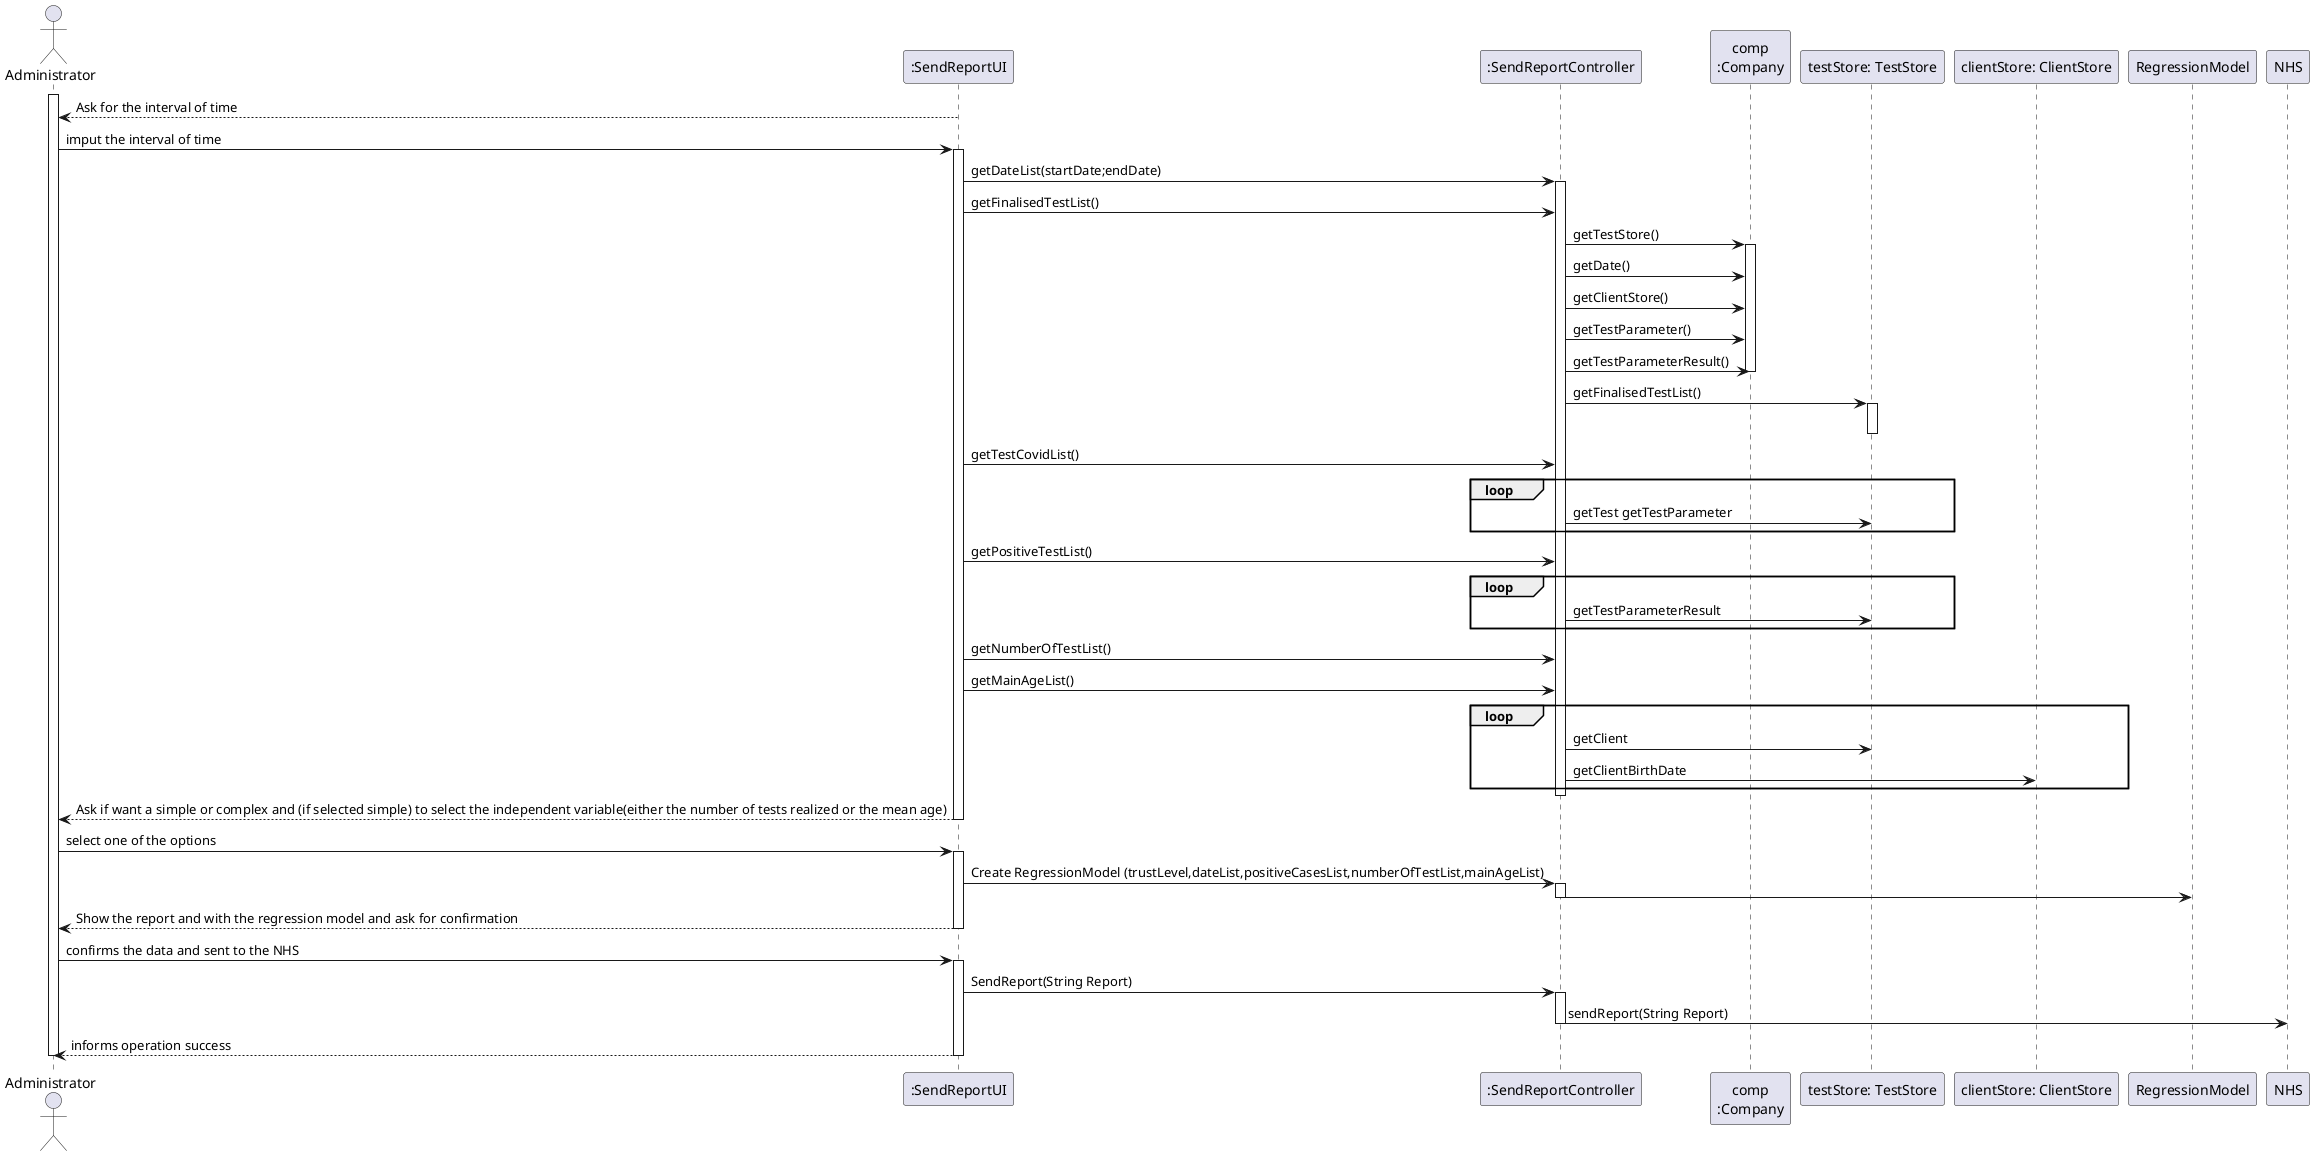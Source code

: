@startuml
'https://plantuml.com/sequence-diagram

actor "Administrator" as Ad
participant ":SendReportUI" as UI
participant ":SendReportController" as CTRL
participant "comp\n:Company" as COMP




participant "testStore: TestStore" as TS
participant "clientStore: ClientStore" as CS
participant "RegressionModel" as Reg
participant "NHS" as  N


activate Ad
"UI"--> Ad : Ask for the interval of time
deactivate "UI"
Ad -> "UI" : imput the interval of time
activate "UI"
    "UI"->"CTRL" : getDateList(startDate;endDate)
    activate CTRL
    "UI"->"CTRL" : getFinalisedTestList()
        CTRL -> COMP : getTestStore()
        activate COMP
        CTRL -> COMP : getDate()
        CTRL -> COMP : getClientStore()
        CTRL -> COMP : getTestParameter()
        CTRL -> COMP : getTestParameterResult()
        deactivate COMP
        CTRL -> TS :getFinalisedTestList()
        activate TS
        deactivate TS
        UI-> CTRL: getTestCovidList()
        loop
            CTRL -> TS : getTest getTestParameter
        end loop
        UI-> CTRL: getPositiveTestList()
        loop
            CTRL -> TS : getTestParameterResult
        end loop
        UI-> CTRL: getNumberOfTestList()
        UI -> CTRL: getMainAgeList()
        loop
            CTRL -> TS : getClient
            CTRL -> CS :getClientBirthDate
        end loop
    deactivate CTRL
"UI" --> Ad : Ask if want a simple or complex and (if selected simple) to select the independent variable(either the number of tests realized or the mean age)
deactivate "UI"
Ad -> "UI" : select one of the options
activate "UI"
    UI-> CTRL : Create RegressionModel (trustLevel,dateList,positiveCasesList,numberOfTestList,mainAgeList)
    activate CTRL
     CTRL->Reg
    deactivate CTRL
"UI" --> Ad : Show the report and with the regression model and ask for confirmation
deactivate "UI"
Ad -> "UI" :  confirms the data and sent to the NHS
activate "UI"
UI-> CTRL : SendReport(String Report)
    activate CTRL
     CTRL->N : sendReport(String Report)
    deactivate CTRL
"UI" --> Ad : informs operation success
deactivate "UI"

deactivate Ad



@enduml